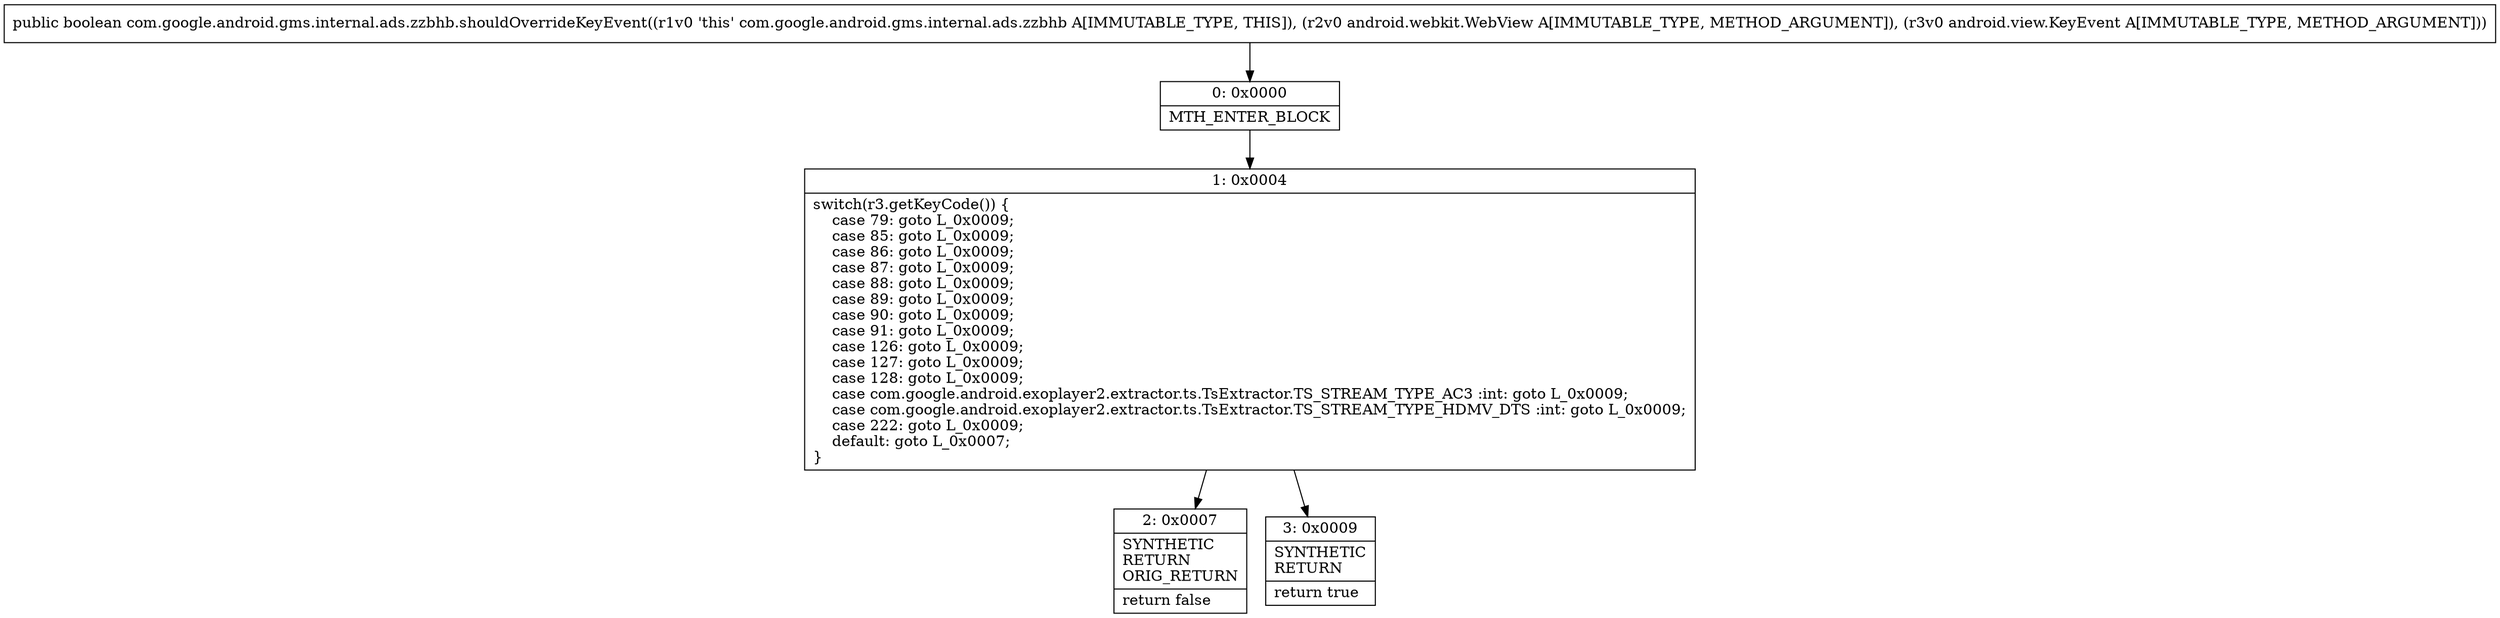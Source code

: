 digraph "CFG forcom.google.android.gms.internal.ads.zzbhb.shouldOverrideKeyEvent(Landroid\/webkit\/WebView;Landroid\/view\/KeyEvent;)Z" {
Node_0 [shape=record,label="{0\:\ 0x0000|MTH_ENTER_BLOCK\l}"];
Node_1 [shape=record,label="{1\:\ 0x0004|switch(r3.getKeyCode()) \{\l    case 79: goto L_0x0009;\l    case 85: goto L_0x0009;\l    case 86: goto L_0x0009;\l    case 87: goto L_0x0009;\l    case 88: goto L_0x0009;\l    case 89: goto L_0x0009;\l    case 90: goto L_0x0009;\l    case 91: goto L_0x0009;\l    case 126: goto L_0x0009;\l    case 127: goto L_0x0009;\l    case 128: goto L_0x0009;\l    case com.google.android.exoplayer2.extractor.ts.TsExtractor.TS_STREAM_TYPE_AC3 :int: goto L_0x0009;\l    case com.google.android.exoplayer2.extractor.ts.TsExtractor.TS_STREAM_TYPE_HDMV_DTS :int: goto L_0x0009;\l    case 222: goto L_0x0009;\l    default: goto L_0x0007;\l\}\l}"];
Node_2 [shape=record,label="{2\:\ 0x0007|SYNTHETIC\lRETURN\lORIG_RETURN\l|return false\l}"];
Node_3 [shape=record,label="{3\:\ 0x0009|SYNTHETIC\lRETURN\l|return true\l}"];
MethodNode[shape=record,label="{public boolean com.google.android.gms.internal.ads.zzbhb.shouldOverrideKeyEvent((r1v0 'this' com.google.android.gms.internal.ads.zzbhb A[IMMUTABLE_TYPE, THIS]), (r2v0 android.webkit.WebView A[IMMUTABLE_TYPE, METHOD_ARGUMENT]), (r3v0 android.view.KeyEvent A[IMMUTABLE_TYPE, METHOD_ARGUMENT])) }"];
MethodNode -> Node_0;
Node_0 -> Node_1;
Node_1 -> Node_2;
Node_1 -> Node_3;
}

